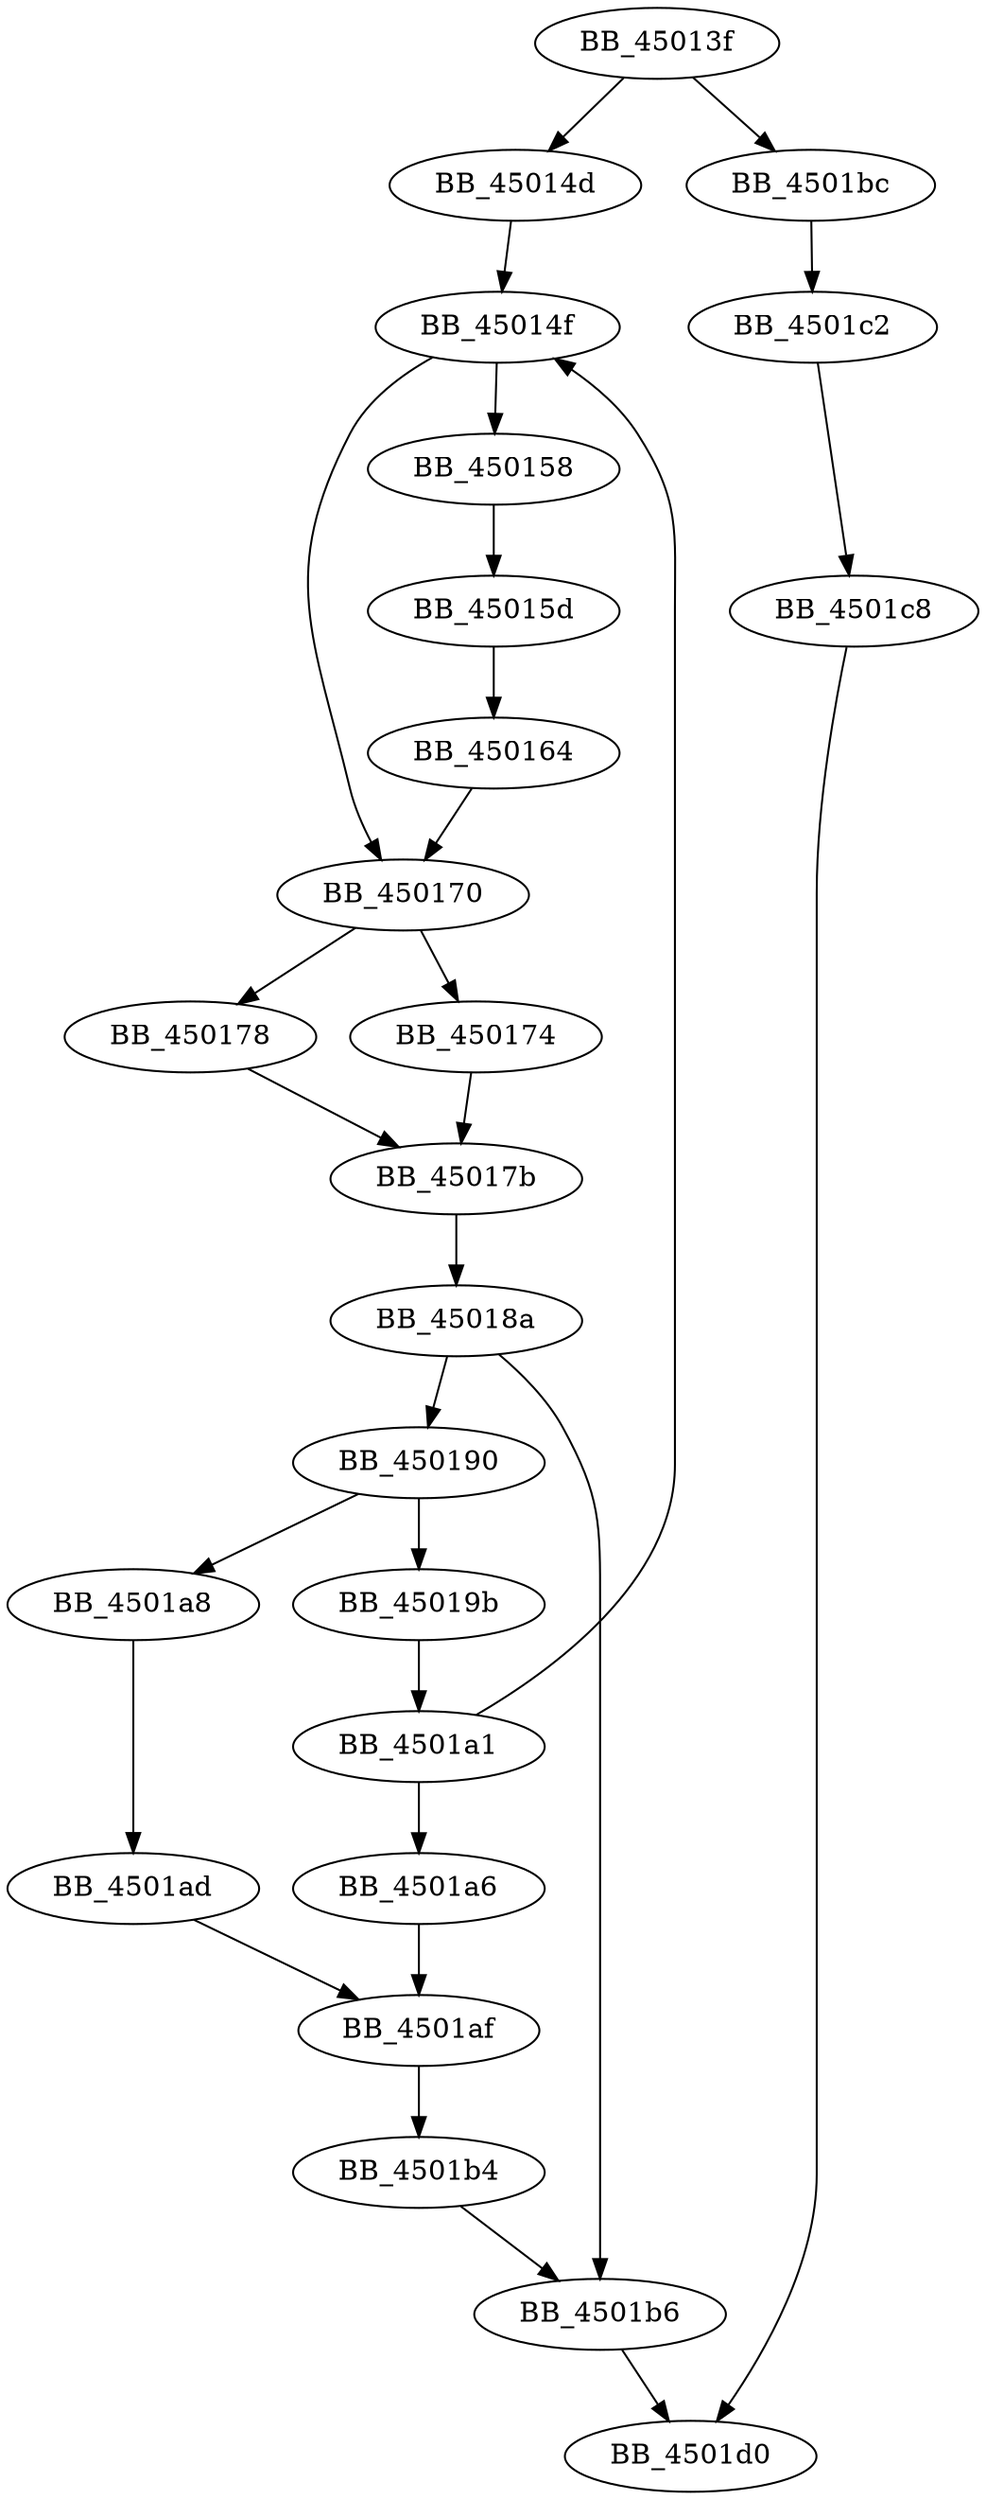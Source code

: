 DiGraph sub_45013F{
BB_45013f->BB_45014d
BB_45013f->BB_4501bc
BB_45014d->BB_45014f
BB_45014f->BB_450158
BB_45014f->BB_450170
BB_450158->BB_45015d
BB_45015d->BB_450164
BB_450164->BB_450170
BB_450170->BB_450174
BB_450170->BB_450178
BB_450174->BB_45017b
BB_450178->BB_45017b
BB_45017b->BB_45018a
BB_45018a->BB_450190
BB_45018a->BB_4501b6
BB_450190->BB_45019b
BB_450190->BB_4501a8
BB_45019b->BB_4501a1
BB_4501a1->BB_45014f
BB_4501a1->BB_4501a6
BB_4501a6->BB_4501af
BB_4501a8->BB_4501ad
BB_4501ad->BB_4501af
BB_4501af->BB_4501b4
BB_4501b4->BB_4501b6
BB_4501b6->BB_4501d0
BB_4501bc->BB_4501c2
BB_4501c2->BB_4501c8
BB_4501c8->BB_4501d0
}
